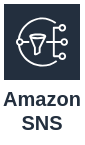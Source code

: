 <mxfile version="20.0.1" type="github">
  <diagram id="4d3rWVGQQ4XWEiGaMTLK" name="Page-1">
    <mxGraphModel dx="987" dy="574" grid="1" gridSize="10" guides="1" tooltips="1" connect="1" arrows="1" fold="1" page="1" pageScale="1" pageWidth="4681" pageHeight="3300" math="0" shadow="0">
      <root>
        <mxCell id="0" />
        <mxCell id="1" parent="0" />
        <mxCell id="gjPCD5hGD891WRXwDLpW-1" value="Amazon SNS" style="sketch=0;outlineConnect=0;fontColor=#232F3E;gradientColor=none;strokeColor=#ffffff;fillColor=#232F3E;dashed=0;verticalLabelPosition=middle;verticalAlign=bottom;align=center;html=1;whiteSpace=wrap;fontSize=10;fontStyle=1;spacing=3;shape=mxgraph.aws4.productIcon;prIcon=mxgraph.aws4.sns;" vertex="1" parent="1">
          <mxGeometry x="450" y="60" width="40" height="70" as="geometry" />
        </mxCell>
      </root>
    </mxGraphModel>
  </diagram>
</mxfile>
